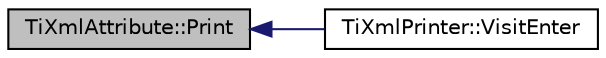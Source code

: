 digraph "TiXmlAttribute::Print"
{
  edge [fontname="Helvetica",fontsize="10",labelfontname="Helvetica",labelfontsize="10"];
  node [fontname="Helvetica",fontsize="10",shape=record];
  rankdir="LR";
  Node1 [label="TiXmlAttribute::Print",height=0.2,width=0.4,color="black", fillcolor="grey75", style="filled" fontcolor="black"];
  Node1 -> Node2 [dir="back",color="midnightblue",fontsize="10",style="solid",fontname="Helvetica"];
  Node2 [label="TiXmlPrinter::VisitEnter",height=0.2,width=0.4,color="black", fillcolor="white", style="filled",URL="$class_ti_xml_printer.html#a6dccaf5ee4979f13877690afe28721e8",tooltip="Visit an element. "];
}
